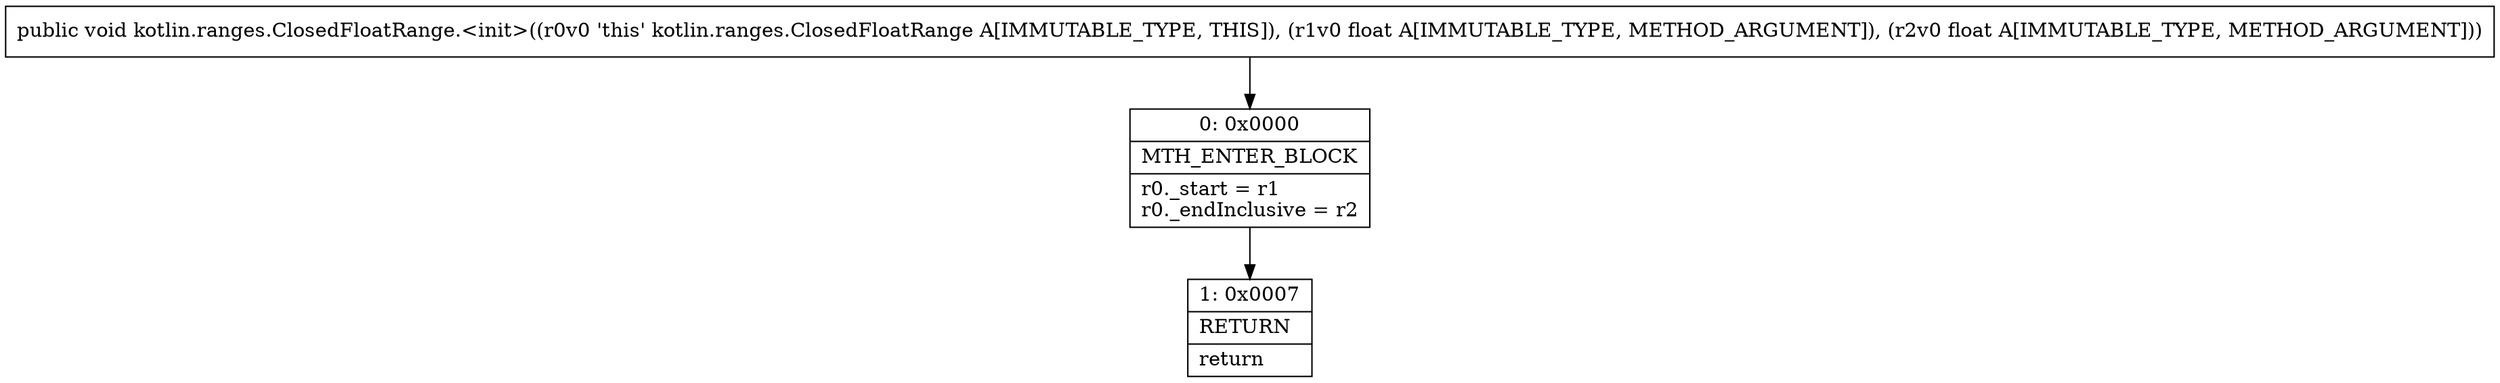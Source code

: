 digraph "CFG forkotlin.ranges.ClosedFloatRange.\<init\>(FF)V" {
Node_0 [shape=record,label="{0\:\ 0x0000|MTH_ENTER_BLOCK\l|r0._start = r1\lr0._endInclusive = r2\l}"];
Node_1 [shape=record,label="{1\:\ 0x0007|RETURN\l|return\l}"];
MethodNode[shape=record,label="{public void kotlin.ranges.ClosedFloatRange.\<init\>((r0v0 'this' kotlin.ranges.ClosedFloatRange A[IMMUTABLE_TYPE, THIS]), (r1v0 float A[IMMUTABLE_TYPE, METHOD_ARGUMENT]), (r2v0 float A[IMMUTABLE_TYPE, METHOD_ARGUMENT])) }"];
MethodNode -> Node_0;
Node_0 -> Node_1;
}

